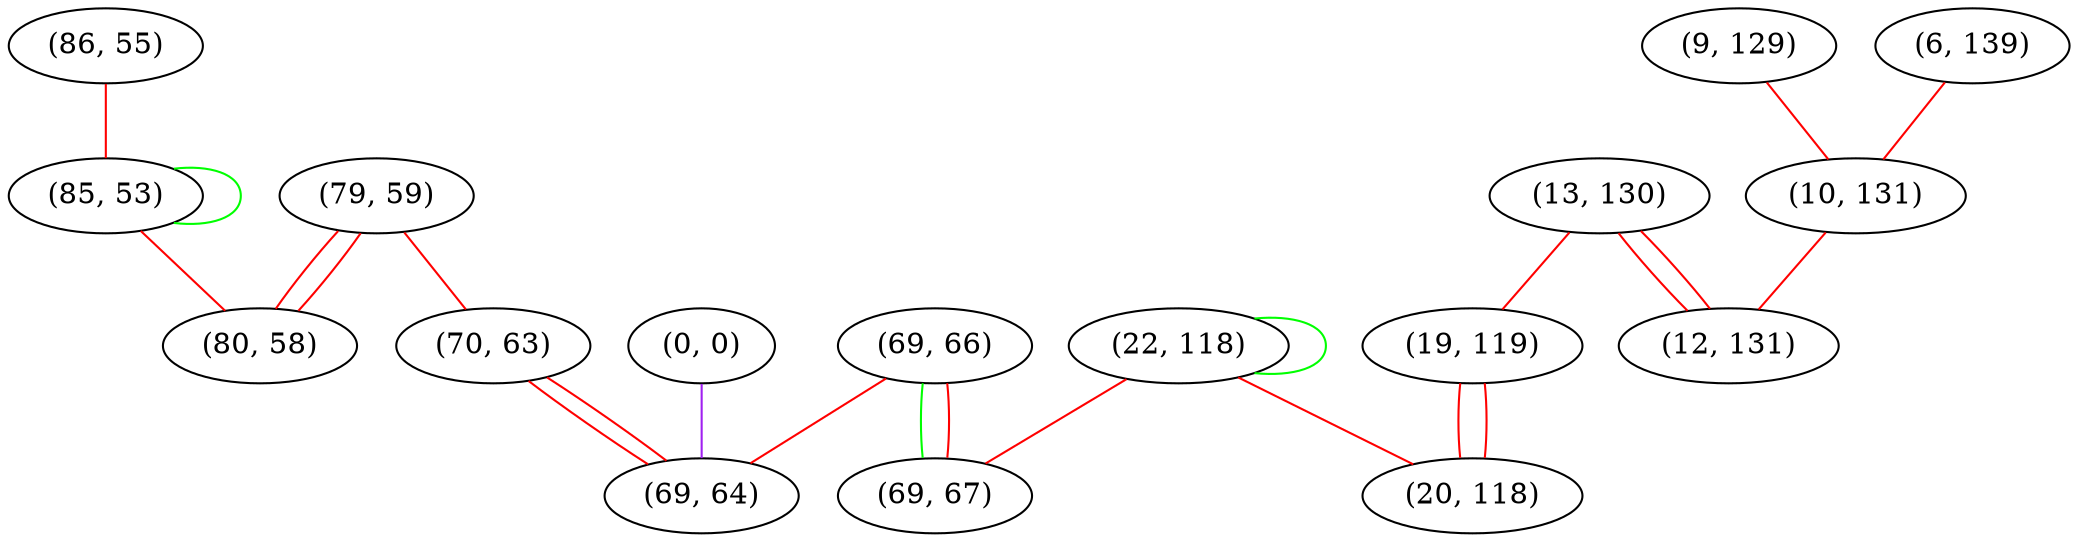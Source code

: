 graph "" {
"(86, 55)";
"(79, 59)";
"(0, 0)";
"(13, 130)";
"(9, 129)";
"(22, 118)";
"(6, 139)";
"(69, 66)";
"(70, 63)";
"(85, 53)";
"(80, 58)";
"(69, 64)";
"(19, 119)";
"(69, 67)";
"(10, 131)";
"(12, 131)";
"(20, 118)";
"(86, 55)" -- "(85, 53)"  [color=red, key=0, weight=1];
"(79, 59)" -- "(70, 63)"  [color=red, key=0, weight=1];
"(79, 59)" -- "(80, 58)"  [color=red, key=0, weight=1];
"(79, 59)" -- "(80, 58)"  [color=red, key=1, weight=1];
"(0, 0)" -- "(69, 64)"  [color=purple, key=0, weight=4];
"(13, 130)" -- "(19, 119)"  [color=red, key=0, weight=1];
"(13, 130)" -- "(12, 131)"  [color=red, key=0, weight=1];
"(13, 130)" -- "(12, 131)"  [color=red, key=1, weight=1];
"(9, 129)" -- "(10, 131)"  [color=red, key=0, weight=1];
"(22, 118)" -- "(69, 67)"  [color=red, key=0, weight=1];
"(22, 118)" -- "(20, 118)"  [color=red, key=0, weight=1];
"(22, 118)" -- "(22, 118)"  [color=green, key=0, weight=2];
"(6, 139)" -- "(10, 131)"  [color=red, key=0, weight=1];
"(69, 66)" -- "(69, 64)"  [color=red, key=0, weight=1];
"(69, 66)" -- "(69, 67)"  [color=green, key=0, weight=2];
"(69, 66)" -- "(69, 67)"  [color=red, key=1, weight=1];
"(70, 63)" -- "(69, 64)"  [color=red, key=0, weight=1];
"(70, 63)" -- "(69, 64)"  [color=red, key=1, weight=1];
"(85, 53)" -- "(80, 58)"  [color=red, key=0, weight=1];
"(85, 53)" -- "(85, 53)"  [color=green, key=0, weight=2];
"(19, 119)" -- "(20, 118)"  [color=red, key=0, weight=1];
"(19, 119)" -- "(20, 118)"  [color=red, key=1, weight=1];
"(10, 131)" -- "(12, 131)"  [color=red, key=0, weight=1];
}
